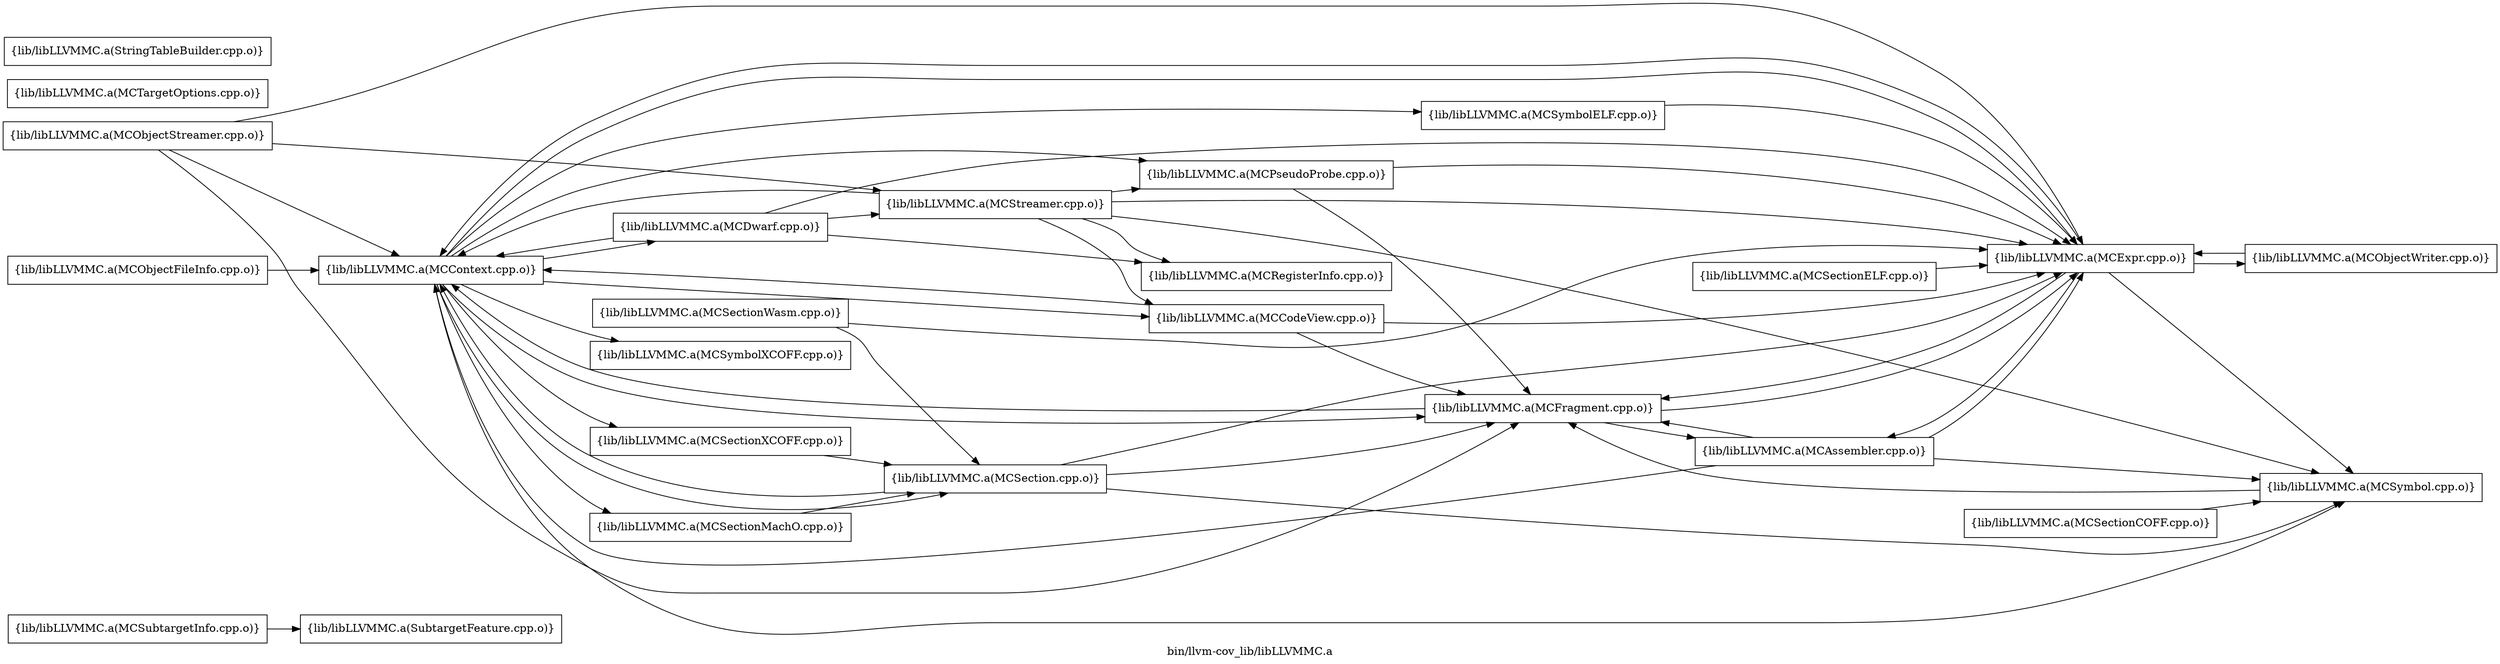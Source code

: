 digraph "bin/llvm-cov_lib/libLLVMMC.a" {
	label="bin/llvm-cov_lib/libLLVMMC.a";
	rankdir=LR;

	Node0x55c31b97c228 [shape=record,shape=box,group=0,label="{lib/libLLVMMC.a(SubtargetFeature.cpp.o)}"];
	Node0x55c31b9840b8 [shape=record,shape=box,group=0,label="{lib/libLLVMMC.a(MCContext.cpp.o)}"];
	Node0x55c31b9840b8 -> Node0x55c31b9848d8;
	Node0x55c31b9840b8 -> Node0x55c31b984388;
	Node0x55c31b9840b8 -> Node0x55c31b982bc8;
	Node0x55c31b9840b8 -> Node0x55c31b984d38;
	Node0x55c31b9840b8 -> Node0x55c31b981e08;
	Node0x55c31b9840b8 -> Node0x55c31b9823a8;
	Node0x55c31b9840b8 -> Node0x55c31b97e398;
	Node0x55c31b9840b8 -> Node0x55c31b982718;
	Node0x55c31b9840b8 -> Node0x55c31b97e578;
	Node0x55c31b9840b8 -> Node0x55c31b97dd58;
	Node0x55c31b9840b8 -> Node0x55c31b97fd38;
	Node0x55c31b980b98 [shape=record,shape=box,group=0,label="{lib/libLLVMMC.a(MCObjectFileInfo.cpp.o)}"];
	Node0x55c31b980b98 -> Node0x55c31b9840b8;
	Node0x55c31b982088 [shape=record,shape=box,group=0,label="{lib/libLLVMMC.a(MCStreamer.cpp.o)}"];
	Node0x55c31b982088 -> Node0x55c31b9848d8;
	Node0x55c31b982088 -> Node0x55c31b9840b8;
	Node0x55c31b982088 -> Node0x55c31b982bc8;
	Node0x55c31b982088 -> Node0x55c31b981e08;
	Node0x55c31b982088 -> Node0x55c31b981638;
	Node0x55c31b982088 -> Node0x55c31b97e578;
	Node0x55c31b97f6a8 [shape=record,shape=box,group=0,label="{lib/libLLVMMC.a(MCTargetOptions.cpp.o)}"];
	Node0x55c31b982bc8 [shape=record,shape=box,group=0,label="{lib/libLLVMMC.a(MCExpr.cpp.o)}"];
	Node0x55c31b982bc8 -> Node0x55c31b9840b8;
	Node0x55c31b982bc8 -> Node0x55c31b97d768;
	Node0x55c31b982bc8 -> Node0x55c31b984d38;
	Node0x55c31b982bc8 -> Node0x55c31b981048;
	Node0x55c31b982bc8 -> Node0x55c31b97e578;
	Node0x55c31b9848d8 [shape=record,shape=box,group=0,label="{lib/libLLVMMC.a(MCCodeView.cpp.o)}"];
	Node0x55c31b9848d8 -> Node0x55c31b9840b8;
	Node0x55c31b9848d8 -> Node0x55c31b982bc8;
	Node0x55c31b9848d8 -> Node0x55c31b984d38;
	Node0x55c31b984388 [shape=record,shape=box,group=0,label="{lib/libLLVMMC.a(MCDwarf.cpp.o)}"];
	Node0x55c31b984388 -> Node0x55c31b9840b8;
	Node0x55c31b984388 -> Node0x55c31b982bc8;
	Node0x55c31b984388 -> Node0x55c31b981638;
	Node0x55c31b984388 -> Node0x55c31b982088;
	Node0x55c31b981638 [shape=record,shape=box,group=0,label="{lib/libLLVMMC.a(MCRegisterInfo.cpp.o)}"];
	Node0x55c31b97e7f8 [shape=record,shape=box,group=0,label="{lib/libLLVMMC.a(MCSectionCOFF.cpp.o)}"];
	Node0x55c31b97e7f8 -> Node0x55c31b97e578;
	Node0x55c31b97e398 [shape=record,shape=box,group=0,label="{lib/libLLVMMC.a(MCSectionMachO.cpp.o)}"];
	Node0x55c31b97e398 -> Node0x55c31b9823a8;
	Node0x55c31b97e578 [shape=record,shape=box,group=0,label="{lib/libLLVMMC.a(MCSymbol.cpp.o)}"];
	Node0x55c31b97e578 -> Node0x55c31b984d38;
	Node0x55c31b984d38 [shape=record,shape=box,group=0,label="{lib/libLLVMMC.a(MCFragment.cpp.o)}"];
	Node0x55c31b984d38 -> Node0x55c31b9840b8;
	Node0x55c31b984d38 -> Node0x55c31b982bc8;
	Node0x55c31b984d38 -> Node0x55c31b97d768;
	Node0x55c31b981e08 [shape=record,shape=box,group=0,label="{lib/libLLVMMC.a(MCPseudoProbe.cpp.o)}"];
	Node0x55c31b981e08 -> Node0x55c31b982bc8;
	Node0x55c31b981e08 -> Node0x55c31b984d38;
	Node0x55c31b9823a8 [shape=record,shape=box,group=0,label="{lib/libLLVMMC.a(MCSection.cpp.o)}"];
	Node0x55c31b9823a8 -> Node0x55c31b9840b8;
	Node0x55c31b9823a8 -> Node0x55c31b982bc8;
	Node0x55c31b9823a8 -> Node0x55c31b984d38;
	Node0x55c31b9823a8 -> Node0x55c31b97e578;
	Node0x55c31b982718 [shape=record,shape=box,group=0,label="{lib/libLLVMMC.a(MCSectionXCOFF.cpp.o)}"];
	Node0x55c31b982718 -> Node0x55c31b9823a8;
	Node0x55c31b97dd58 [shape=record,shape=box,group=0,label="{lib/libLLVMMC.a(MCSymbolELF.cpp.o)}"];
	Node0x55c31b97dd58 -> Node0x55c31b982bc8;
	Node0x55c31b97fd38 [shape=record,shape=box,group=0,label="{lib/libLLVMMC.a(MCSymbolXCOFF.cpp.o)}"];
	Node0x55c31b97d768 [shape=record,shape=box,group=0,label="{lib/libLLVMMC.a(MCAssembler.cpp.o)}"];
	Node0x55c31b97d768 -> Node0x55c31b9840b8;
	Node0x55c31b97d768 -> Node0x55c31b982bc8;
	Node0x55c31b97d768 -> Node0x55c31b984d38;
	Node0x55c31b97d768 -> Node0x55c31b97e578;
	Node0x55c31b981048 [shape=record,shape=box,group=0,label="{lib/libLLVMMC.a(MCObjectWriter.cpp.o)}"];
	Node0x55c31b981048 -> Node0x55c31b982bc8;
	Node0x55c31b980418 [shape=record,shape=box,group=0,label="{lib/libLLVMMC.a(MCObjectStreamer.cpp.o)}"];
	Node0x55c31b980418 -> Node0x55c31b9840b8;
	Node0x55c31b980418 -> Node0x55c31b982bc8;
	Node0x55c31b980418 -> Node0x55c31b984d38;
	Node0x55c31b980418 -> Node0x55c31b982088;
	Node0x55c31b97dbc8 [shape=record,shape=box,group=0,label="{lib/libLLVMMC.a(MCSectionELF.cpp.o)}"];
	Node0x55c31b97dbc8 -> Node0x55c31b982bc8;
	Node0x55c31b97ff18 [shape=record,shape=box,group=0,label="{lib/libLLVMMC.a(MCSectionWasm.cpp.o)}"];
	Node0x55c31b97ff18 -> Node0x55c31b982bc8;
	Node0x55c31b97ff18 -> Node0x55c31b9823a8;
	Node0x55c31b981e58 [shape=record,shape=box,group=0,label="{lib/libLLVMMC.a(MCSubtargetInfo.cpp.o)}"];
	Node0x55c31b981e58 -> Node0x55c31b97c228;
	Node0x55c31b97f018 [shape=record,shape=box,group=0,label="{lib/libLLVMMC.a(StringTableBuilder.cpp.o)}"];
}
